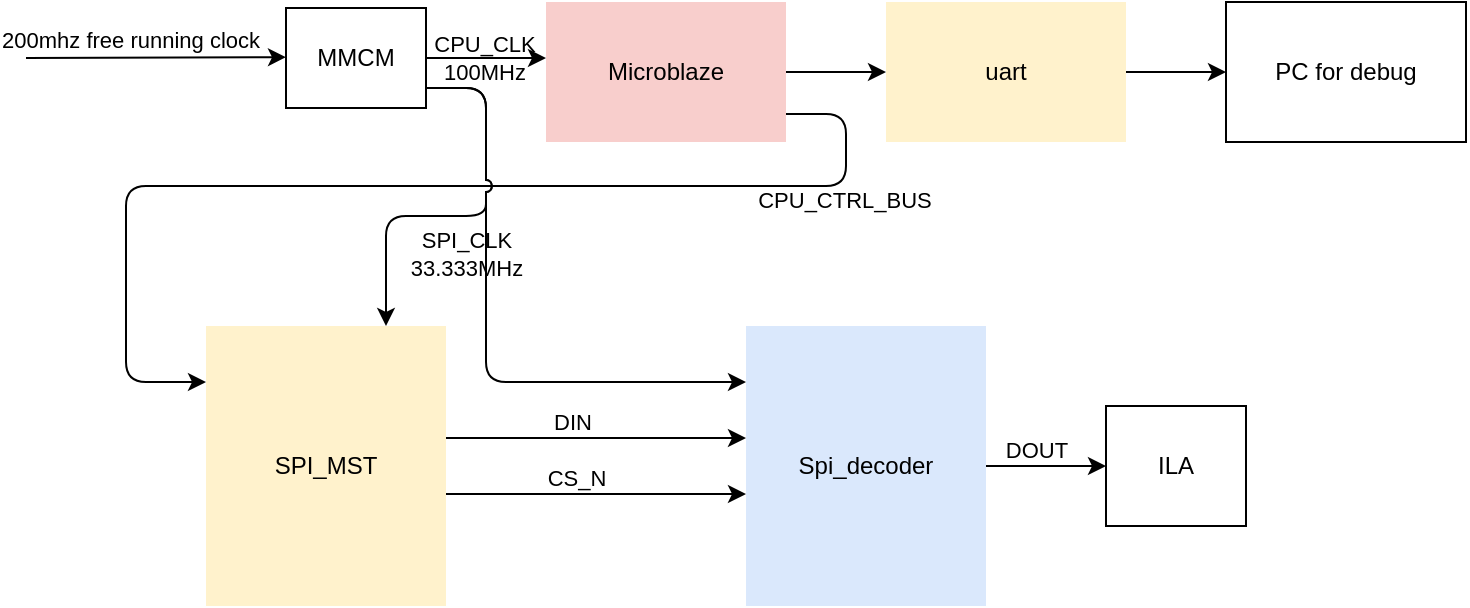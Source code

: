<mxfile>
    <diagram id="Pq6ePgC7FGei8k5rqoPb" name="SPI_validation_module">
        <mxGraphModel dx="812" dy="537" grid="0" gridSize="10" guides="1" tooltips="1" connect="1" arrows="1" fold="1" page="1" pageScale="1" pageWidth="1654" pageHeight="1169" math="0" shadow="0">
            <root>
                <mxCell id="0"/>
                <mxCell id="1" parent="0"/>
                <mxCell id="2" value="Spi_decoder" style="rounded=0;whiteSpace=wrap;html=1;points=[[0,0.2,0,0,0],[0,0.4,0,0,0],[0,0.6,0,0,0],[0,0.8,0,0,0],[0.25,0,0,0,0],[0.25,1,0,0,0],[0.5,0,0,0,0],[0.5,1,0,0,0],[0.75,0,0,0,0],[0.75,1,0,0,0],[1,0,0,0,0],[1,0.25,0,0,0],[1,0.5,0,0,0],[1,0.75,0,0,0],[1,1,0,0,0]];fillColor=#dae8fc;strokeColor=none;" vertex="1" parent="1">
                    <mxGeometry x="420" y="260" width="120" height="140" as="geometry"/>
                </mxCell>
                <mxCell id="4" value="" style="endArrow=classic;html=1;entryX=0;entryY=0.4;entryDx=0;entryDy=0;entryPerimeter=0;exitX=1;exitY=0.4;exitDx=0;exitDy=0;exitPerimeter=0;" edge="1" parent="1" source="12" target="2">
                    <mxGeometry width="50" height="50" relative="1" as="geometry">
                        <mxPoint x="360" y="316" as="sourcePoint"/>
                        <mxPoint x="420" y="310" as="targetPoint"/>
                    </mxGeometry>
                </mxCell>
                <mxCell id="9" value="DIN" style="edgeLabel;html=1;align=center;verticalAlign=middle;resizable=0;points=[];" vertex="1" connectable="0" parent="4">
                    <mxGeometry x="-0.462" y="3" relative="1" as="geometry">
                        <mxPoint x="22" y="-5" as="offset"/>
                    </mxGeometry>
                </mxCell>
                <mxCell id="5" value="" style="endArrow=classic;html=1;entryX=0;entryY=0.6;entryDx=0;entryDy=0;entryPerimeter=0;exitX=1;exitY=0.6;exitDx=0;exitDy=0;exitPerimeter=0;" edge="1" parent="1" source="12" target="2">
                    <mxGeometry width="50" height="50" relative="1" as="geometry">
                        <mxPoint x="360" y="344" as="sourcePoint"/>
                        <mxPoint x="420" y="360" as="targetPoint"/>
                    </mxGeometry>
                </mxCell>
                <mxCell id="10" value="CS_N" style="edgeLabel;html=1;align=center;verticalAlign=middle;resizable=0;points=[];" vertex="1" connectable="0" parent="5">
                    <mxGeometry x="-0.386" y="1" relative="1" as="geometry">
                        <mxPoint x="19" y="-7" as="offset"/>
                    </mxGeometry>
                </mxCell>
                <mxCell id="6" value="" style="endArrow=classic;html=1;exitX=1;exitY=0.5;exitDx=0;exitDy=0;exitPerimeter=0;" edge="1" parent="1" source="2">
                    <mxGeometry width="50" height="50" relative="1" as="geometry">
                        <mxPoint x="570" y="330" as="sourcePoint"/>
                        <mxPoint x="600" y="330" as="targetPoint"/>
                    </mxGeometry>
                </mxCell>
                <mxCell id="11" value="DOUT" style="edgeLabel;html=1;align=center;verticalAlign=middle;resizable=0;points=[];" vertex="1" connectable="0" parent="6">
                    <mxGeometry x="-0.225" relative="1" as="geometry">
                        <mxPoint x="1" y="-8" as="offset"/>
                    </mxGeometry>
                </mxCell>
                <mxCell id="12" value="SPI_MST" style="rounded=0;whiteSpace=wrap;html=1;points=[[0,0.2,0,0,0],[0,0.4,0,0,0],[0,0.6,0,0,0],[0,0.8,0,0,0],[0.25,0,0,0,0],[0.25,1,0,0,0],[0.5,0,0,0,0],[0.5,1,0,0,0],[0.75,0,0,0,0],[0.75,1,0,0,0],[1,0.2,0,0,0],[1,0.4,0,0,0],[1,0.6,0,0,0],[1,0.8,0,0,0]];fillColor=#fff2cc;strokeColor=none;" vertex="1" parent="1">
                    <mxGeometry x="150" y="260" width="120" height="140" as="geometry"/>
                </mxCell>
                <mxCell id="27" style="edgeStyle=elbowEdgeStyle;html=1;jumpStyle=arc;" edge="1" parent="1" source="17" target="25">
                    <mxGeometry relative="1" as="geometry"/>
                </mxCell>
                <mxCell id="28" style="edgeStyle=orthogonalEdgeStyle;html=1;entryX=0;entryY=0.2;entryDx=0;entryDy=0;entryPerimeter=0;exitX=1;exitY=0.8;exitDx=0;exitDy=0;exitPerimeter=0;jumpStyle=arc;" edge="1" parent="1" source="17" target="12">
                    <mxGeometry relative="1" as="geometry">
                        <Array as="points">
                            <mxPoint x="470" y="154"/>
                            <mxPoint x="470" y="190"/>
                            <mxPoint x="110" y="190"/>
                            <mxPoint x="110" y="288"/>
                        </Array>
                    </mxGeometry>
                </mxCell>
                <mxCell id="34" value="CPU_CTRL_BUS" style="edgeLabel;html=1;align=center;verticalAlign=middle;resizable=0;points=[];labelBackgroundColor=none;" vertex="1" connectable="0" parent="28">
                    <mxGeometry x="-0.612" y="2" relative="1" as="geometry">
                        <mxPoint x="42" y="5" as="offset"/>
                    </mxGeometry>
                </mxCell>
                <mxCell id="17" value="Microblaze" style="rounded=0;whiteSpace=wrap;html=1;points=[[0,0.2,0,0,0],[0,0.4,0,0,0],[0,0.6,0,0,0],[0,0.8,0,0,0],[0.25,0,0,0,0],[0.25,1,0,0,0],[0.5,0,0,0,0],[0.5,1,0,0,0],[0.75,0,0,0,0],[0.75,1,0,0,0],[1,0.2,0,0,0],[1,0.4,0,0,0],[1,0.6,0,0,0],[1,0.8,0,0,0]];fillColor=#f8cecc;strokeColor=none;" vertex="1" parent="1">
                    <mxGeometry x="320" y="98" width="120" height="70" as="geometry"/>
                </mxCell>
                <mxCell id="19" style="edgeStyle=none;html=1;entryX=0;entryY=0.4;entryDx=0;entryDy=0;entryPerimeter=0;jumpStyle=arc;" edge="1" parent="1" source="18" target="17">
                    <mxGeometry relative="1" as="geometry"/>
                </mxCell>
                <mxCell id="24" value="CPU_CLK&lt;br&gt;100MHz" style="edgeLabel;html=1;align=center;verticalAlign=middle;resizable=0;points=[];labelBackgroundColor=none;" vertex="1" connectable="0" parent="19">
                    <mxGeometry x="0.322" y="2" relative="1" as="geometry">
                        <mxPoint x="-11" y="2" as="offset"/>
                    </mxGeometry>
                </mxCell>
                <mxCell id="20" style="edgeStyle=elbowEdgeStyle;html=1;entryX=0;entryY=0.2;entryDx=0;entryDy=0;entryPerimeter=0;exitX=1;exitY=0.8;exitDx=0;exitDy=0;exitPerimeter=0;jumpStyle=arc;" edge="1" parent="1" source="18" target="2">
                    <mxGeometry relative="1" as="geometry">
                        <Array as="points">
                            <mxPoint x="290" y="180"/>
                            <mxPoint x="300" y="200"/>
                        </Array>
                    </mxGeometry>
                </mxCell>
                <mxCell id="32" value="SPI_CLK&lt;br&gt;33.333MHz" style="edgeLabel;html=1;align=center;verticalAlign=middle;resizable=0;points=[];labelBackgroundColor=none;" vertex="1" connectable="0" parent="20">
                    <mxGeometry x="0.591" y="3" relative="1" as="geometry">
                        <mxPoint x="-77" y="-61" as="offset"/>
                    </mxGeometry>
                </mxCell>
                <mxCell id="21" style="edgeStyle=orthogonalEdgeStyle;html=1;entryX=0.75;entryY=0;entryDx=0;entryDy=0;entryPerimeter=0;jumpStyle=arc;exitX=1;exitY=0.8;exitDx=0;exitDy=0;exitPerimeter=0;" edge="1" parent="1" source="18" target="12">
                    <mxGeometry relative="1" as="geometry">
                        <Array as="points">
                            <mxPoint x="290" y="141"/>
                            <mxPoint x="290" y="205"/>
                            <mxPoint x="240" y="205"/>
                        </Array>
                    </mxGeometry>
                </mxCell>
                <mxCell id="18" value="MMCM" style="rounded=0;whiteSpace=wrap;html=1;points=[[0,0.2,0,0,0],[0,0.4,0,0,0],[0,0.6,0,0,0],[0,0.8,0,0,0],[0.25,0,0,0,0],[0.25,1,0,0,0],[0.5,0,0,0,0],[0.5,1,0,0,0],[0.75,0,0,0,0],[0.75,1,0,0,0],[1,0.2,0,0,0],[1,0.4,0,0,0],[1,0.6,0,0,0],[1,0.8,0,0,0]];" vertex="1" parent="1">
                    <mxGeometry x="190" y="101" width="70" height="50" as="geometry"/>
                </mxCell>
                <mxCell id="22" style="edgeStyle=none;html=1;entryX=0;entryY=0.4;entryDx=0;entryDy=0;entryPerimeter=0;jumpStyle=arc;" edge="1" parent="1">
                    <mxGeometry relative="1" as="geometry">
                        <mxPoint x="60" y="126" as="sourcePoint"/>
                        <mxPoint x="190" y="125.58" as="targetPoint"/>
                    </mxGeometry>
                </mxCell>
                <mxCell id="23" value="200mhz free running clock" style="edgeLabel;html=1;align=center;verticalAlign=middle;resizable=0;points=[];" vertex="1" connectable="0" parent="22">
                    <mxGeometry x="-0.483" y="2" relative="1" as="geometry">
                        <mxPoint x="18" y="-7" as="offset"/>
                    </mxGeometry>
                </mxCell>
                <mxCell id="31" value="" style="edgeStyle=orthogonalEdgeStyle;jumpStyle=arc;html=1;" edge="1" parent="1" source="25" target="30">
                    <mxGeometry relative="1" as="geometry"/>
                </mxCell>
                <mxCell id="25" value="uart" style="rounded=0;whiteSpace=wrap;html=1;points=[[0,0.2,0,0,0],[0,0.4,0,0,0],[0,0.6,0,0,0],[0,0.8,0,0,0],[0.25,0,0,0,0],[0.25,1,0,0,0],[0.5,0,0,0,0],[0.5,1,0,0,0],[0.75,0,0,0,0],[0.75,1,0,0,0],[1,0.2,0,0,0],[1,0.4,0,0,0],[1,0.6,0,0,0],[1,0.8,0,0,0]];fillColor=#fff2cc;strokeColor=none;" vertex="1" parent="1">
                    <mxGeometry x="490" y="98" width="120" height="70" as="geometry"/>
                </mxCell>
                <mxCell id="29" value="ILA" style="rounded=0;whiteSpace=wrap;html=1;points=[[0,0.2,0,0,0],[0,0.4,0,0,0],[0,0.6,0,0,0],[0,0.8,0,0,0],[0.25,0,0,0,0],[0.25,1,0,0,0],[0.5,0,0,0,0],[0.5,1,0,0,0],[0.75,0,0,0,0],[0.75,1,0,0,0],[1,0,0,0,0],[1,0.25,0,0,0],[1,0.5,0,0,0],[1,0.75,0,0,0],[1,1,0,0,0]];" vertex="1" parent="1">
                    <mxGeometry x="600" y="300" width="70" height="60" as="geometry"/>
                </mxCell>
                <mxCell id="30" value="PC for debug" style="rounded=0;whiteSpace=wrap;html=1;points=[[0,0.2,0,0,0],[0,0.4,0,0,0],[0,0.6,0,0,0],[0,0.8,0,0,0],[0.25,0,0,0,0],[0.25,1,0,0,0],[0.5,0,0,0,0],[0.5,1,0,0,0],[0.75,0,0,0,0],[0.75,1,0,0,0],[1,0.2,0,0,0],[1,0.4,0,0,0],[1,0.6,0,0,0],[1,0.8,0,0,0]];" vertex="1" parent="1">
                    <mxGeometry x="660" y="98" width="120" height="70" as="geometry"/>
                </mxCell>
            </root>
        </mxGraphModel>
    </diagram>
</mxfile>